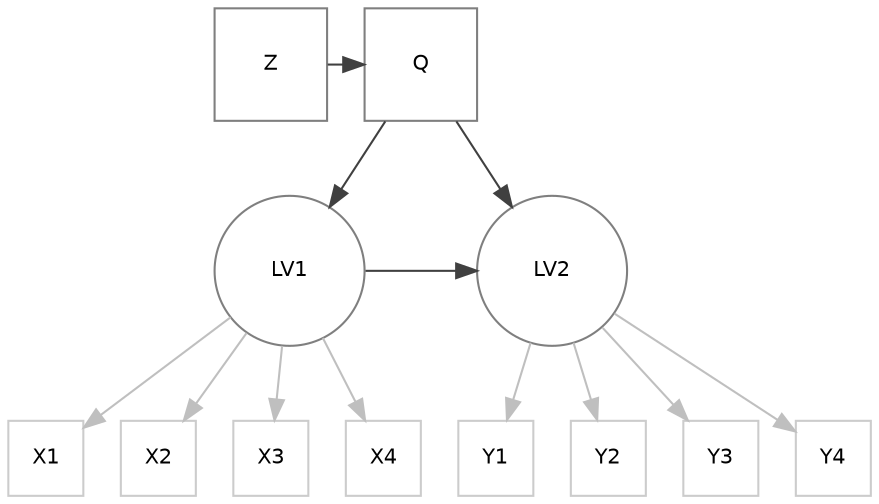 digraph Factor  {
  rankdir=TB;
  dir = none;
  size="8,6";
  node [fontname="Helvetica" fontsize=10, shape=box, width=.5, fixedsize=true, color=gray80];
  edge [fontname="Helvetica" fontsize=12];
  X1  ;
  X2  ;
  X3  ;
  X4  ;
  Y1  ;
  Y2  ;
  Y3  ;
  Y4  ;

  node [shape=circle, width =1, rank=same, color=gray50];
  edge [color=gray75]
  LV1 -> X1 ;
  LV1 -> X2 ;
  LV1 -> X3 ;
  LV1 -> X4 ;
  LV2 -> Y1 ;
  LV2 -> Y2 ;
  LV2 -> Y3 ;
  LV2 -> Y4 ;

  edge [color=gray25]
  subgraph {
    rank = same; LV1; LV2;
  }
  LV1->LV2;

  node [shape=square, width=.75]
  subgraph {
    rank = same; Z; Q;
  }
  Q -> LV1; Q -> LV2;
  Z -> Q;
}
